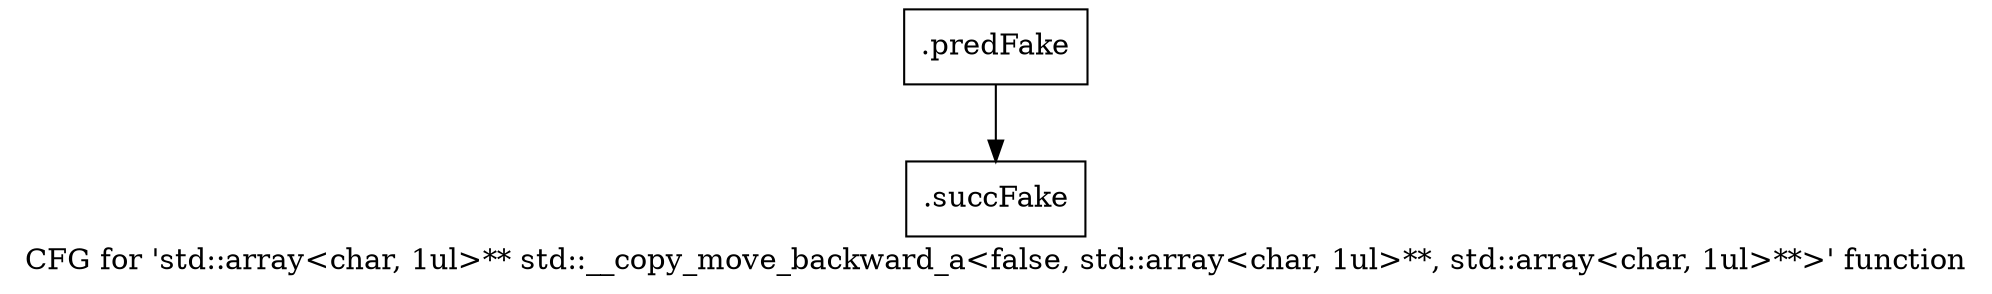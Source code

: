 digraph "CFG for 'std::array\<char, 1ul\>** std::__copy_move_backward_a\<false, std::array\<char, 1ul\>**, std::array\<char, 1ul\>**\>' function" {
	label="CFG for 'std::array\<char, 1ul\>** std::__copy_move_backward_a\<false, std::array\<char, 1ul\>**, std::array\<char, 1ul\>**\>' function";

	Node0x5286410 [shape=record,filename="",linenumber="",label="{.predFake}"];
	Node0x5286410 -> Node0x52ad030[ callList="" memoryops="" filename="/home/akhilkushe/Xilinx/Vitis_HLS/2021.2/tps/lnx64/gcc-6.2.0/lib/gcc/x86_64-pc-linux-gnu/6.2.0/../../../../include/c++/6.2.0/bits/stl_algobase.h" execusionnum="0"];
	Node0x52ad030 [shape=record,filename="/home/akhilkushe/Xilinx/Vitis_HLS/2021.2/tps/lnx64/gcc-6.2.0/lib/gcc/x86_64-pc-linux-gnu/6.2.0/../../../../include/c++/6.2.0/bits/stl_algobase.h",linenumber="587",label="{.succFake}"];
}
